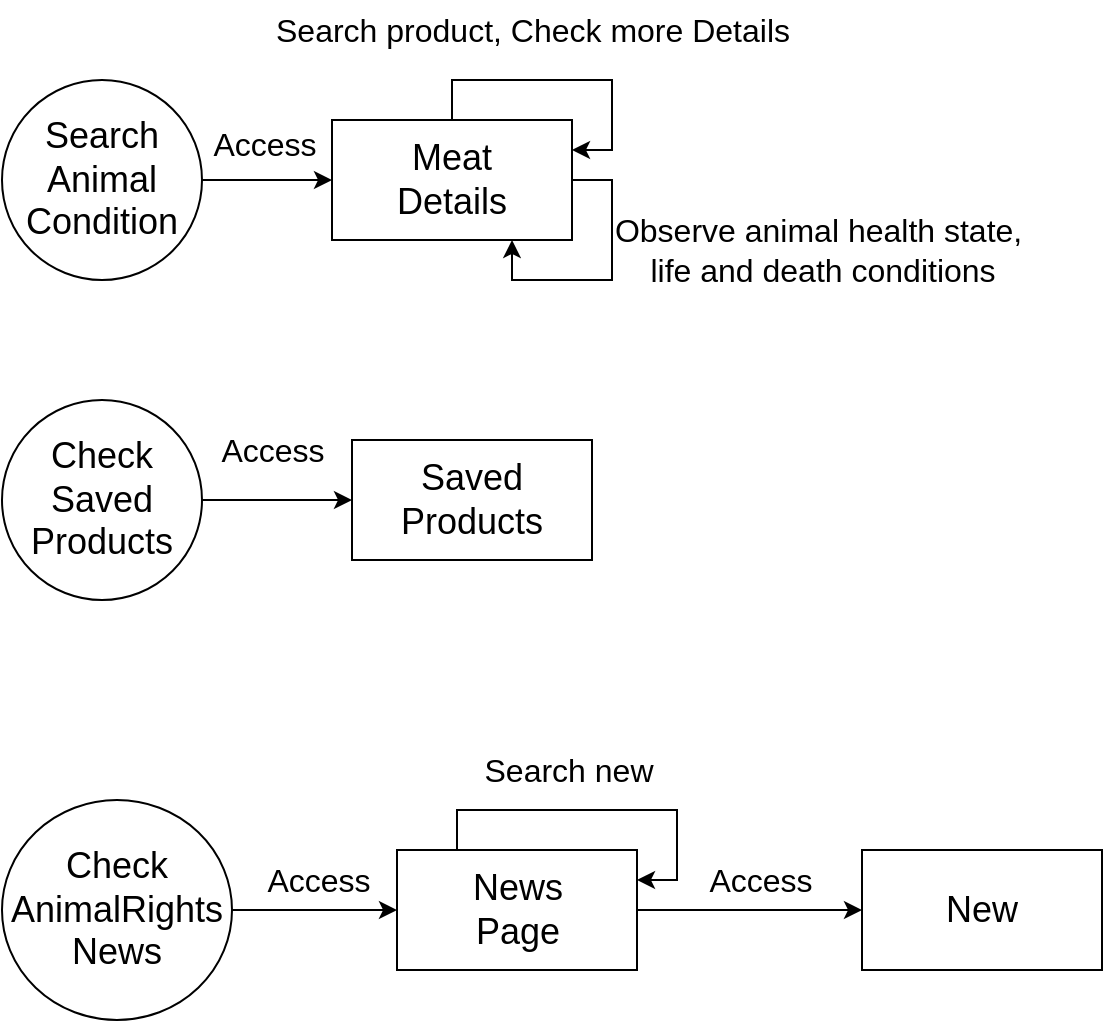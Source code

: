 <mxfile version="24.0.8" type="device">
  <diagram name="Página-1" id="1SsKQiaBe1FHjmPb9n5k">
    <mxGraphModel dx="989" dy="532" grid="1" gridSize="10" guides="1" tooltips="1" connect="1" arrows="1" fold="1" page="1" pageScale="1" pageWidth="827" pageHeight="1169" math="0" shadow="0">
      <root>
        <mxCell id="0" />
        <mxCell id="1" parent="0" />
        <mxCell id="ISQ7DvIaNzTSfyhaP-Kg-9" style="edgeStyle=orthogonalEdgeStyle;rounded=0;orthogonalLoop=1;jettySize=auto;html=1;exitX=1;exitY=0.5;exitDx=0;exitDy=0;entryX=0;entryY=0.5;entryDx=0;entryDy=0;" parent="1" source="ISQ7DvIaNzTSfyhaP-Kg-10" target="ISQ7DvIaNzTSfyhaP-Kg-35" edge="1">
          <mxGeometry relative="1" as="geometry">
            <mxPoint x="240" y="180" as="targetPoint" />
          </mxGeometry>
        </mxCell>
        <mxCell id="ISQ7DvIaNzTSfyhaP-Kg-10" value="&lt;span style=&quot;font-size: 18px;&quot;&gt;Search&lt;/span&gt;&lt;div&gt;&lt;span style=&quot;font-size: 18px;&quot;&gt;Animal&lt;/span&gt;&lt;/div&gt;&lt;div&gt;&lt;span style=&quot;font-size: 18px;&quot;&gt;Condition&lt;/span&gt;&lt;/div&gt;" style="ellipse;whiteSpace=wrap;html=1;" parent="1" vertex="1">
          <mxGeometry x="70" y="130" width="100" height="100" as="geometry" />
        </mxCell>
        <mxCell id="ISQ7DvIaNzTSfyhaP-Kg-12" value="Access" style="text;html=1;align=center;verticalAlign=middle;resizable=0;points=[];autosize=1;strokeColor=none;fillColor=none;fontSize=16;" parent="1" vertex="1">
          <mxGeometry x="166" y="147" width="70" height="30" as="geometry" />
        </mxCell>
        <mxCell id="ISQ7DvIaNzTSfyhaP-Kg-35" value="Meat&lt;div&gt;Details&lt;/div&gt;" style="rounded=0;whiteSpace=wrap;html=1;fontSize=18;" parent="1" vertex="1">
          <mxGeometry x="235" y="150" width="120" height="60" as="geometry" />
        </mxCell>
        <mxCell id="ISQ7DvIaNzTSfyhaP-Kg-56" style="edgeStyle=orthogonalEdgeStyle;rounded=0;orthogonalLoop=1;jettySize=auto;html=1;exitX=0.5;exitY=0;exitDx=0;exitDy=0;entryX=1;entryY=0.25;entryDx=0;entryDy=0;" parent="1" source="ISQ7DvIaNzTSfyhaP-Kg-35" target="ISQ7DvIaNzTSfyhaP-Kg-35" edge="1">
          <mxGeometry relative="1" as="geometry" />
        </mxCell>
        <mxCell id="ISQ7DvIaNzTSfyhaP-Kg-57" value="Search product, Check more Details" style="text;html=1;align=center;verticalAlign=middle;resizable=0;points=[];autosize=1;strokeColor=none;fillColor=none;fontSize=16;" parent="1" vertex="1">
          <mxGeometry x="195" y="90" width="280" height="30" as="geometry" />
        </mxCell>
        <mxCell id="ISQ7DvIaNzTSfyhaP-Kg-63" style="edgeStyle=orthogonalEdgeStyle;rounded=0;orthogonalLoop=1;jettySize=auto;html=1;exitX=1;exitY=0.5;exitDx=0;exitDy=0;entryX=0;entryY=0.5;entryDx=0;entryDy=0;" parent="1" source="ISQ7DvIaNzTSfyhaP-Kg-58" target="ISQ7DvIaNzTSfyhaP-Kg-66" edge="1">
          <mxGeometry relative="1" as="geometry">
            <mxPoint x="240" y="340" as="targetPoint" />
          </mxGeometry>
        </mxCell>
        <mxCell id="ISQ7DvIaNzTSfyhaP-Kg-58" value="&lt;span style=&quot;font-size: 18px;&quot;&gt;Check&lt;/span&gt;&lt;div&gt;&lt;span style=&quot;font-size: 18px;&quot;&gt;Saved&lt;/span&gt;&lt;/div&gt;&lt;div&gt;&lt;span style=&quot;font-size: 18px;&quot;&gt;Products&lt;/span&gt;&lt;/div&gt;" style="ellipse;whiteSpace=wrap;html=1;" parent="1" vertex="1">
          <mxGeometry x="70" y="290" width="100" height="100" as="geometry" />
        </mxCell>
        <mxCell id="ISQ7DvIaNzTSfyhaP-Kg-70" style="edgeStyle=orthogonalEdgeStyle;rounded=0;orthogonalLoop=1;jettySize=auto;html=1;exitX=1;exitY=0.5;exitDx=0;exitDy=0;" parent="1" source="ISQ7DvIaNzTSfyhaP-Kg-59" edge="1">
          <mxGeometry relative="1" as="geometry">
            <mxPoint x="267.5" y="545" as="targetPoint" />
          </mxGeometry>
        </mxCell>
        <mxCell id="ISQ7DvIaNzTSfyhaP-Kg-59" value="&lt;span style=&quot;font-size: 18px;&quot;&gt;Check&lt;/span&gt;&lt;div&gt;&lt;span style=&quot;font-size: 18px;&quot;&gt;AnimalRights&lt;br&gt;&lt;/span&gt;&lt;div&gt;&lt;span style=&quot;font-size: 18px;&quot;&gt;News&lt;/span&gt;&lt;/div&gt;&lt;/div&gt;" style="ellipse;whiteSpace=wrap;html=1;" parent="1" vertex="1">
          <mxGeometry x="70" y="490" width="115" height="110" as="geometry" />
        </mxCell>
        <mxCell id="ISQ7DvIaNzTSfyhaP-Kg-61" value="Observe animal health state,&amp;nbsp;&lt;div&gt;life and death conditions&lt;/div&gt;" style="text;html=1;align=center;verticalAlign=middle;resizable=0;points=[];autosize=1;strokeColor=none;fillColor=none;fontSize=16;" parent="1" vertex="1">
          <mxGeometry x="365" y="190" width="230" height="50" as="geometry" />
        </mxCell>
        <mxCell id="ISQ7DvIaNzTSfyhaP-Kg-62" style="edgeStyle=orthogonalEdgeStyle;rounded=0;orthogonalLoop=1;jettySize=auto;html=1;exitX=1;exitY=0.5;exitDx=0;exitDy=0;entryX=0.75;entryY=1;entryDx=0;entryDy=0;" parent="1" source="ISQ7DvIaNzTSfyhaP-Kg-35" target="ISQ7DvIaNzTSfyhaP-Kg-35" edge="1">
          <mxGeometry relative="1" as="geometry" />
        </mxCell>
        <mxCell id="ISQ7DvIaNzTSfyhaP-Kg-65" value="Access" style="text;html=1;align=center;verticalAlign=middle;resizable=0;points=[];autosize=1;strokeColor=none;fillColor=none;fontSize=16;" parent="1" vertex="1">
          <mxGeometry x="170" y="300" width="70" height="30" as="geometry" />
        </mxCell>
        <mxCell id="ISQ7DvIaNzTSfyhaP-Kg-66" value="Saved&lt;div&gt;Products&lt;/div&gt;" style="rounded=0;whiteSpace=wrap;html=1;fontSize=18;" parent="1" vertex="1">
          <mxGeometry x="245" y="310" width="120" height="60" as="geometry" />
        </mxCell>
        <mxCell id="ISQ7DvIaNzTSfyhaP-Kg-77" style="edgeStyle=orthogonalEdgeStyle;rounded=0;orthogonalLoop=1;jettySize=auto;html=1;exitX=1;exitY=0.5;exitDx=0;exitDy=0;entryX=0;entryY=0.5;entryDx=0;entryDy=0;" parent="1" source="ISQ7DvIaNzTSfyhaP-Kg-71" target="ISQ7DvIaNzTSfyhaP-Kg-76" edge="1">
          <mxGeometry relative="1" as="geometry" />
        </mxCell>
        <mxCell id="ISQ7DvIaNzTSfyhaP-Kg-71" value="News&lt;div&gt;Page&lt;/div&gt;" style="rounded=0;whiteSpace=wrap;html=1;fontSize=18;" parent="1" vertex="1">
          <mxGeometry x="267.5" y="515" width="120" height="60" as="geometry" />
        </mxCell>
        <mxCell id="ISQ7DvIaNzTSfyhaP-Kg-72" value="Access" style="text;html=1;align=center;verticalAlign=middle;resizable=0;points=[];autosize=1;strokeColor=none;fillColor=none;fontSize=16;" parent="1" vertex="1">
          <mxGeometry x="192.5" y="515" width="70" height="30" as="geometry" />
        </mxCell>
        <mxCell id="ISQ7DvIaNzTSfyhaP-Kg-76" value="New" style="rounded=0;whiteSpace=wrap;html=1;fontSize=18;" parent="1" vertex="1">
          <mxGeometry x="500" y="515" width="120" height="60" as="geometry" />
        </mxCell>
        <mxCell id="ISQ7DvIaNzTSfyhaP-Kg-78" value="Access" style="text;html=1;align=center;verticalAlign=middle;resizable=0;points=[];autosize=1;strokeColor=none;fillColor=none;fontSize=16;" parent="1" vertex="1">
          <mxGeometry x="414" y="515" width="70" height="30" as="geometry" />
        </mxCell>
        <mxCell id="PoDEteR3UzbUMA_KETCq-1" style="edgeStyle=orthogonalEdgeStyle;rounded=0;orthogonalLoop=1;jettySize=auto;html=1;exitX=0.25;exitY=0;exitDx=0;exitDy=0;entryX=1;entryY=0.25;entryDx=0;entryDy=0;" edge="1" parent="1" source="ISQ7DvIaNzTSfyhaP-Kg-71" target="ISQ7DvIaNzTSfyhaP-Kg-71">
          <mxGeometry relative="1" as="geometry" />
        </mxCell>
        <mxCell id="PoDEteR3UzbUMA_KETCq-2" value="Search new" style="text;html=1;align=center;verticalAlign=middle;resizable=0;points=[];autosize=1;strokeColor=none;fillColor=none;fontSize=16;" vertex="1" parent="1">
          <mxGeometry x="297.5" y="460" width="110" height="30" as="geometry" />
        </mxCell>
      </root>
    </mxGraphModel>
  </diagram>
</mxfile>
